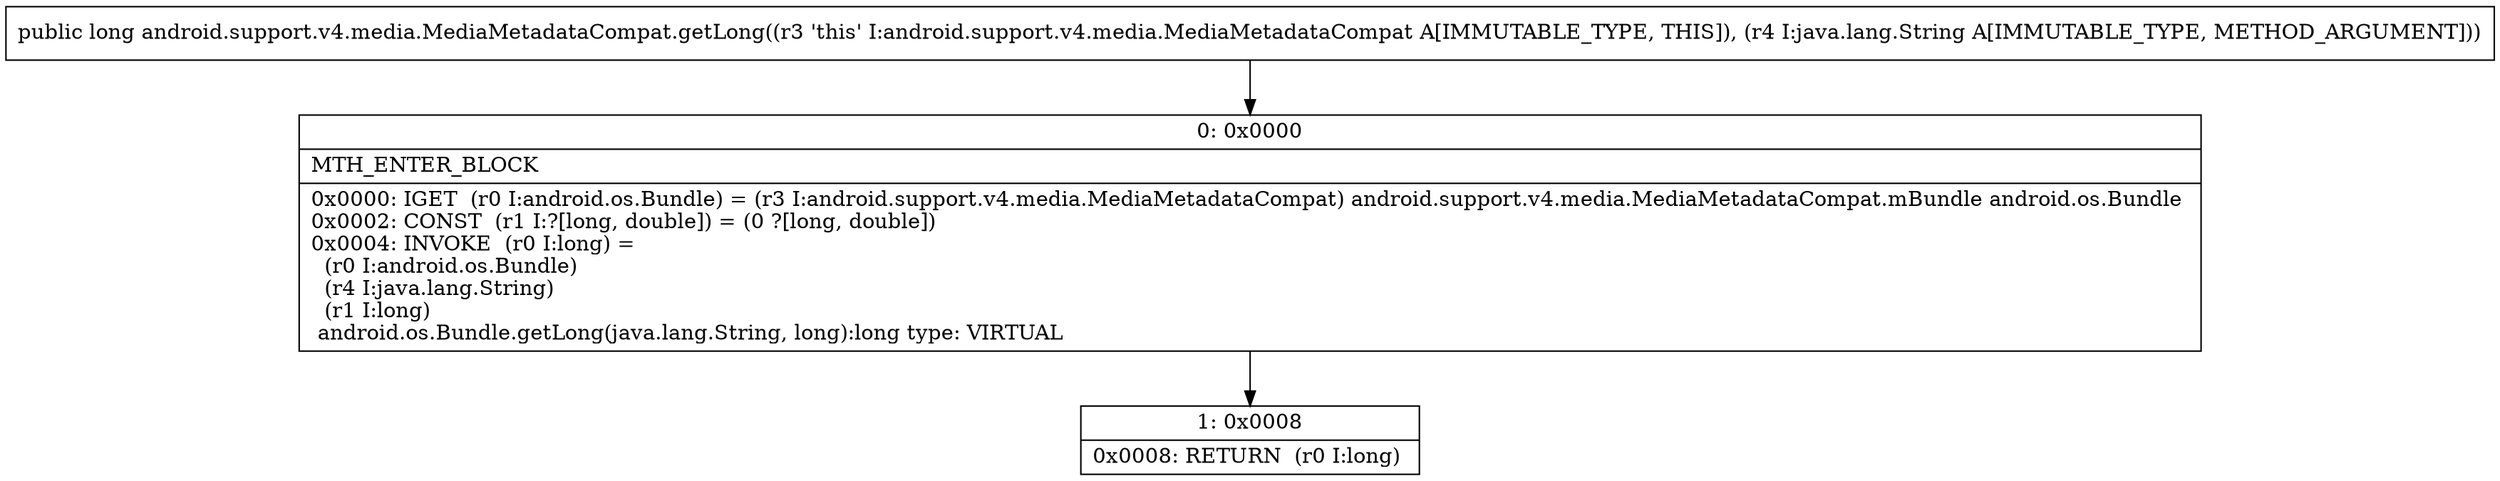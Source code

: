 digraph "CFG forandroid.support.v4.media.MediaMetadataCompat.getLong(Ljava\/lang\/String;)J" {
Node_0 [shape=record,label="{0\:\ 0x0000|MTH_ENTER_BLOCK\l|0x0000: IGET  (r0 I:android.os.Bundle) = (r3 I:android.support.v4.media.MediaMetadataCompat) android.support.v4.media.MediaMetadataCompat.mBundle android.os.Bundle \l0x0002: CONST  (r1 I:?[long, double]) = (0 ?[long, double]) \l0x0004: INVOKE  (r0 I:long) = \l  (r0 I:android.os.Bundle)\l  (r4 I:java.lang.String)\l  (r1 I:long)\l android.os.Bundle.getLong(java.lang.String, long):long type: VIRTUAL \l}"];
Node_1 [shape=record,label="{1\:\ 0x0008|0x0008: RETURN  (r0 I:long) \l}"];
MethodNode[shape=record,label="{public long android.support.v4.media.MediaMetadataCompat.getLong((r3 'this' I:android.support.v4.media.MediaMetadataCompat A[IMMUTABLE_TYPE, THIS]), (r4 I:java.lang.String A[IMMUTABLE_TYPE, METHOD_ARGUMENT])) }"];
MethodNode -> Node_0;
Node_0 -> Node_1;
}

